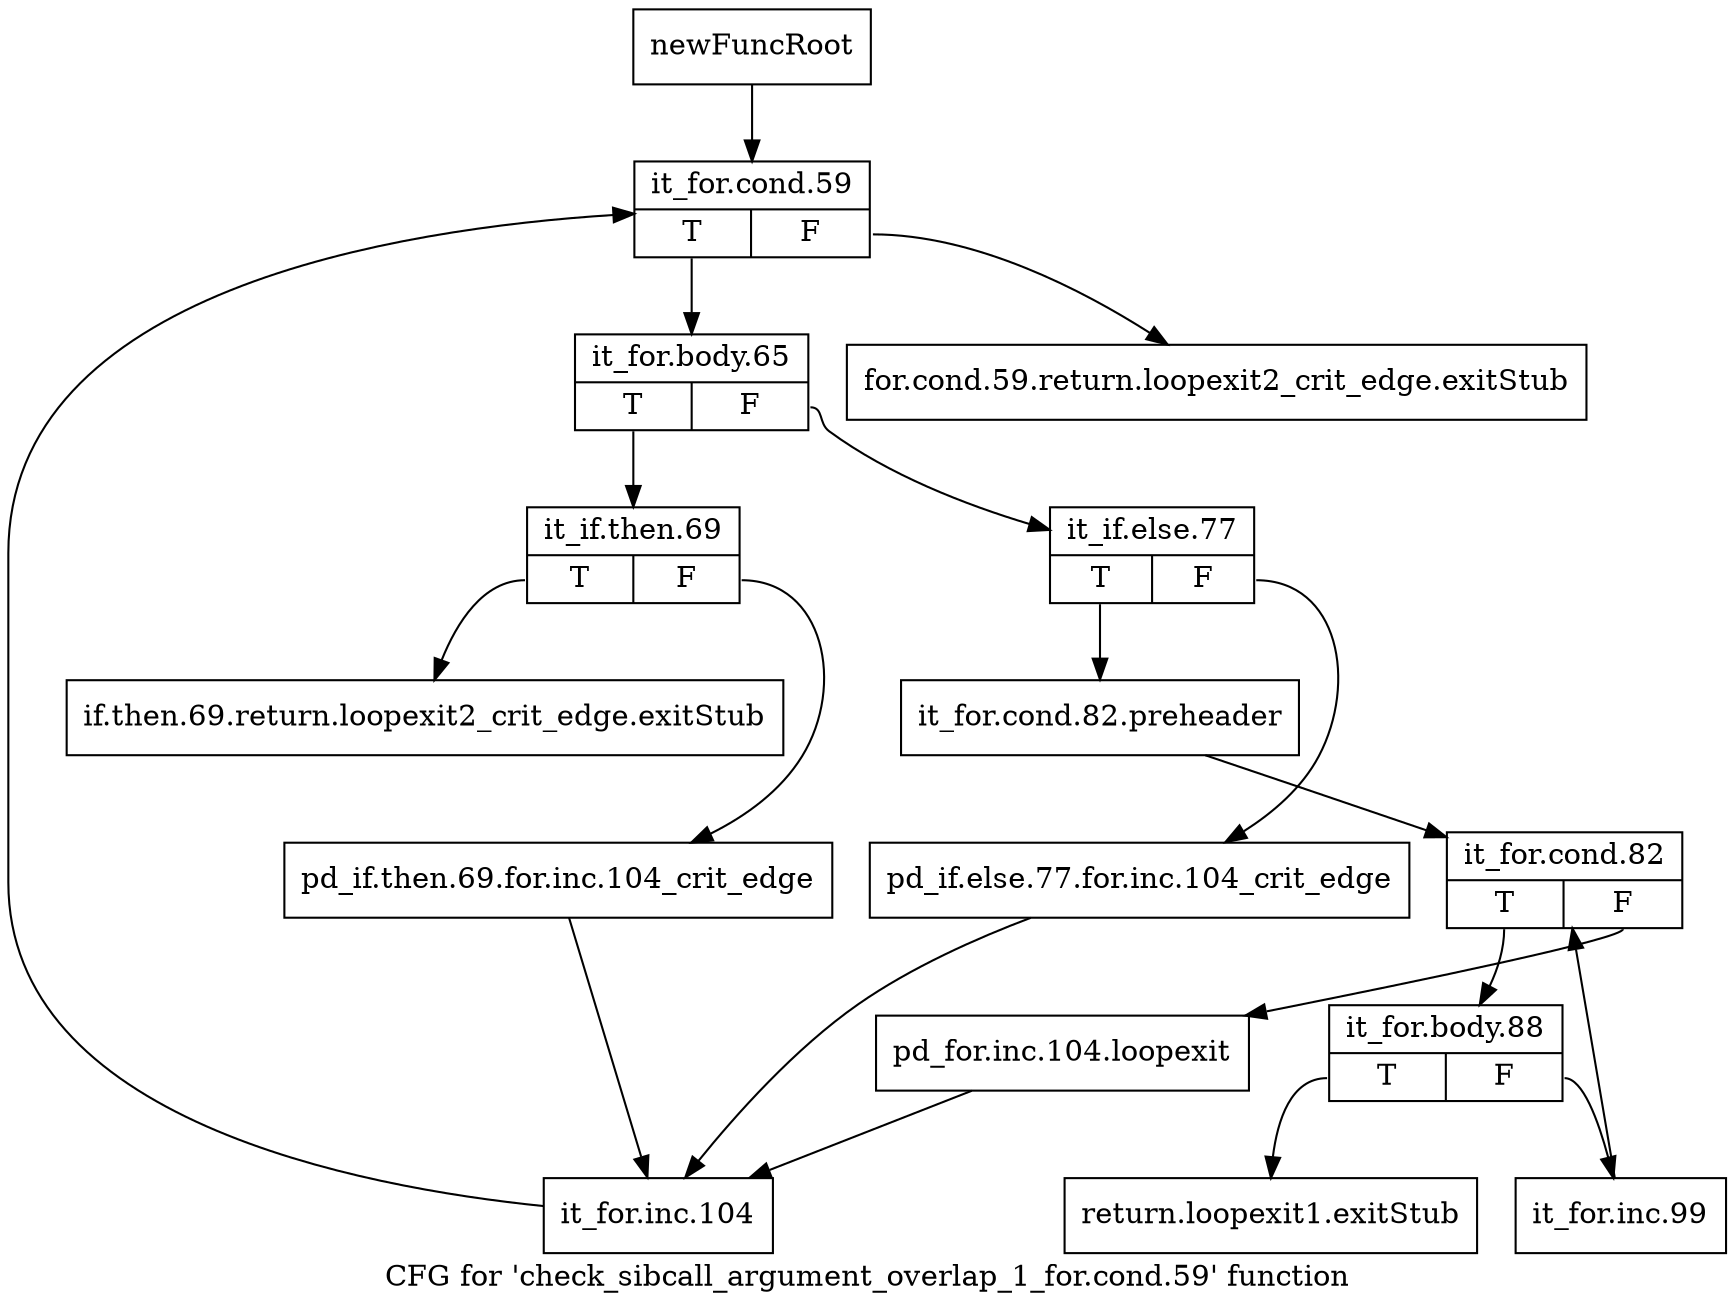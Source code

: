 digraph "CFG for 'check_sibcall_argument_overlap_1_for.cond.59' function" {
	label="CFG for 'check_sibcall_argument_overlap_1_for.cond.59' function";

	Node0x7a92b20 [shape=record,label="{newFuncRoot}"];
	Node0x7a92b20 -> Node0x7aa88d0;
	Node0x7aa87e0 [shape=record,label="{for.cond.59.return.loopexit2_crit_edge.exitStub}"];
	Node0x7aa8830 [shape=record,label="{return.loopexit1.exitStub}"];
	Node0x7aa8880 [shape=record,label="{if.then.69.return.loopexit2_crit_edge.exitStub}"];
	Node0x7aa88d0 [shape=record,label="{it_for.cond.59|{<s0>T|<s1>F}}"];
	Node0x7aa88d0:s0 -> Node0x7aa8920;
	Node0x7aa88d0:s1 -> Node0x7aa87e0;
	Node0x7aa8920 [shape=record,label="{it_for.body.65|{<s0>T|<s1>F}}"];
	Node0x7aa8920:s0 -> Node0x7aa8ba0;
	Node0x7aa8920:s1 -> Node0x7aa8970;
	Node0x7aa8970 [shape=record,label="{it_if.else.77|{<s0>T|<s1>F}}"];
	Node0x7aa8970:s0 -> Node0x7aa8a10;
	Node0x7aa8970:s1 -> Node0x7aa89c0;
	Node0x7aa89c0 [shape=record,label="{pd_if.else.77.for.inc.104_crit_edge}"];
	Node0x7aa89c0 -> Node0x7aa8c40;
	Node0x7aa8a10 [shape=record,label="{it_for.cond.82.preheader}"];
	Node0x7aa8a10 -> Node0x7aa8a60;
	Node0x7aa8a60 [shape=record,label="{it_for.cond.82|{<s0>T|<s1>F}}"];
	Node0x7aa8a60:s0 -> Node0x7aa8b00;
	Node0x7aa8a60:s1 -> Node0x7aa8ab0;
	Node0x7aa8ab0 [shape=record,label="{pd_for.inc.104.loopexit}"];
	Node0x7aa8ab0 -> Node0x7aa8c40;
	Node0x7aa8b00 [shape=record,label="{it_for.body.88|{<s0>T|<s1>F}}"];
	Node0x7aa8b00:s0 -> Node0x7aa8830;
	Node0x7aa8b00:s1 -> Node0x7aa8b50;
	Node0x7aa8b50 [shape=record,label="{it_for.inc.99}"];
	Node0x7aa8b50 -> Node0x7aa8a60;
	Node0x7aa8ba0 [shape=record,label="{it_if.then.69|{<s0>T|<s1>F}}"];
	Node0x7aa8ba0:s0 -> Node0x7aa8880;
	Node0x7aa8ba0:s1 -> Node0x7aa8bf0;
	Node0x7aa8bf0 [shape=record,label="{pd_if.then.69.for.inc.104_crit_edge}"];
	Node0x7aa8bf0 -> Node0x7aa8c40;
	Node0x7aa8c40 [shape=record,label="{it_for.inc.104}"];
	Node0x7aa8c40 -> Node0x7aa88d0;
}
